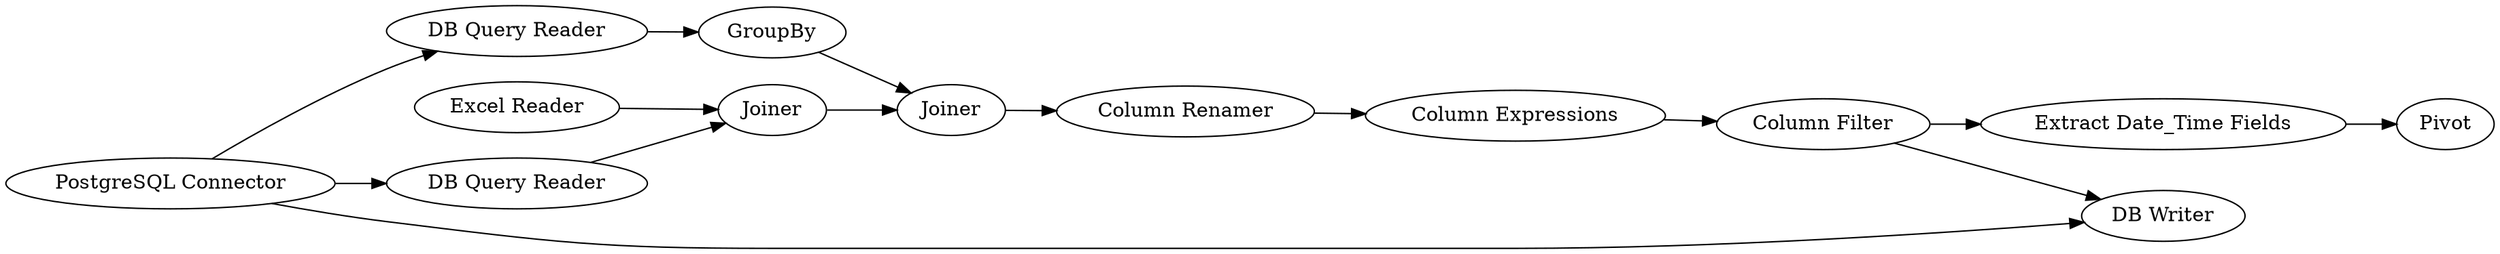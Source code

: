 digraph {
	13 [label="PostgreSQL Connector"]
	14 [label="Excel Reader"]
	43 [label="DB Query Reader"]
	44 [label=Joiner]
	47 [label="Column Renamer"]
	48 [label="Column Expressions"]
	49 [label="Column Filter"]
	52 [label="DB Writer"]
	53 [label=Pivot]
	54 [label="Extract Date_Time Fields"]
	55 [label="DB Query Reader"]
	56 [label=GroupBy]
	57 [label=Joiner]
	13 -> 43
	13 -> 52
	13 -> 55
	14 -> 44
	43 -> 44
	44 -> 57
	47 -> 48
	48 -> 49
	49 -> 52
	49 -> 54
	54 -> 53
	55 -> 56
	56 -> 57
	57 -> 47
	rankdir=LR
}
